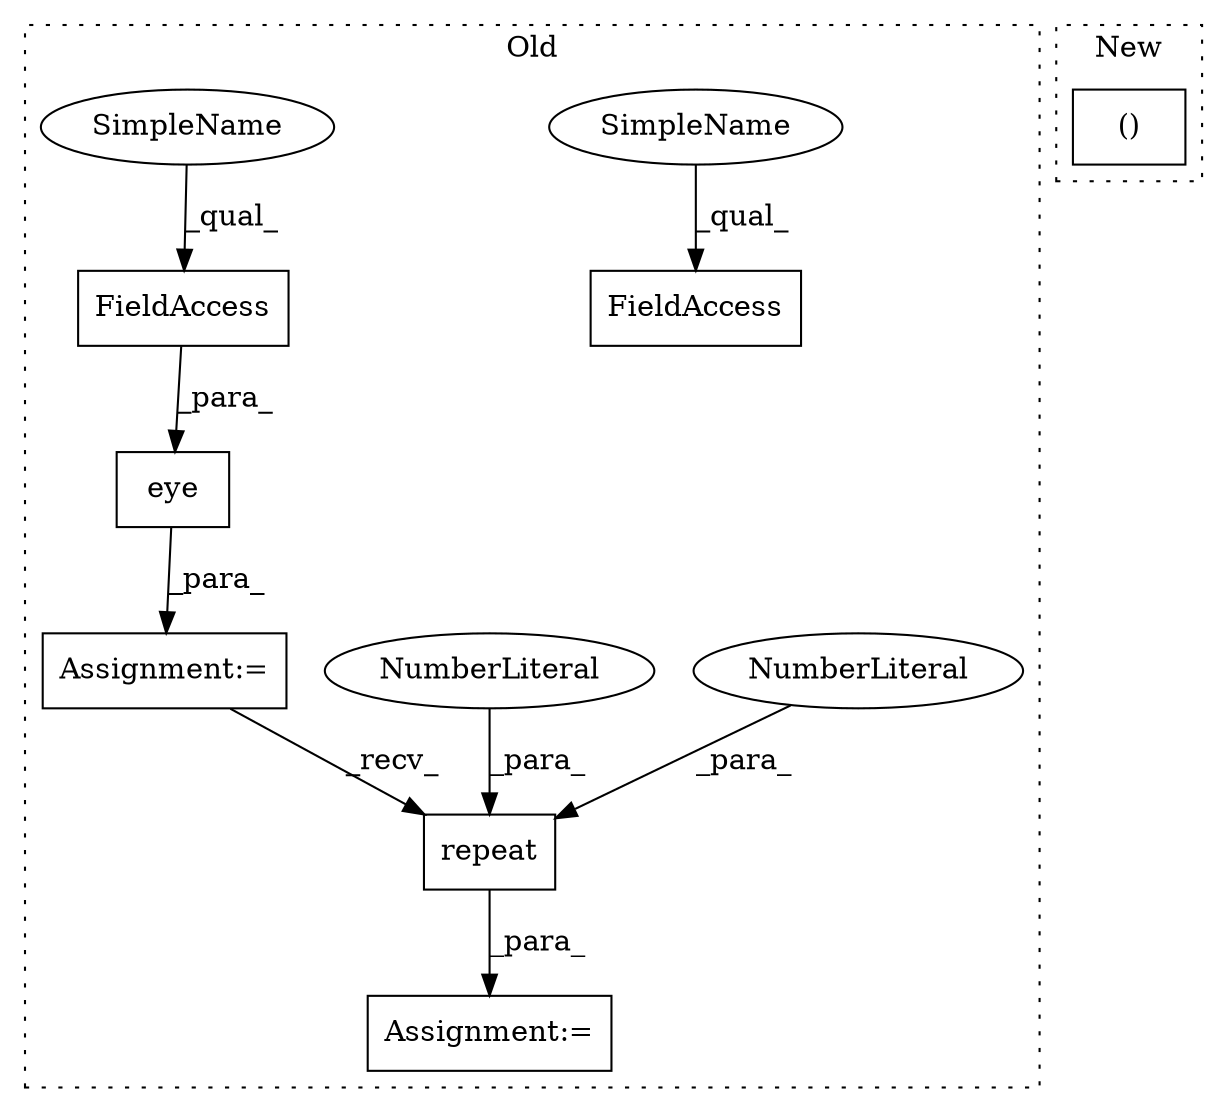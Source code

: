 digraph G {
subgraph cluster0 {
1 [label="repeat" a="32" s="1597,1624" l="7,1" shape="box"];
3 [label="Assignment:=" a="7" s="1634" l="1" shape="box"];
4 [label="NumberLiteral" a="34" s="1621" l="1" shape="ellipse"];
5 [label="NumberLiteral" a="34" s="1623" l="1" shape="ellipse"];
6 [label="Assignment:=" a="7" s="1430" l="1" shape="box"];
7 [label="eye" a="32" s="1437,1475" l="4,1" shape="box"];
8 [label="FieldAccess" a="22" s="1455" l="9" shape="box"];
9 [label="FieldAccess" a="22" s="1700" l="9" shape="box"];
10 [label="SimpleName" a="42" s="1700" l="3" shape="ellipse"];
11 [label="SimpleName" a="42" s="1455" l="3" shape="ellipse"];
label = "Old";
style="dotted";
}
subgraph cluster1 {
2 [label="()" a="106" s="1528" l="62" shape="box"];
label = "New";
style="dotted";
}
1 -> 3 [label="_para_"];
4 -> 1 [label="_para_"];
5 -> 1 [label="_para_"];
6 -> 1 [label="_recv_"];
7 -> 6 [label="_para_"];
8 -> 7 [label="_para_"];
10 -> 9 [label="_qual_"];
11 -> 8 [label="_qual_"];
}
